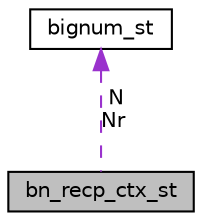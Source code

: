 digraph "bn_recp_ctx_st"
{
 // LATEX_PDF_SIZE
  edge [fontname="Helvetica",fontsize="10",labelfontname="Helvetica",labelfontsize="10"];
  node [fontname="Helvetica",fontsize="10",shape=record];
  Node1 [label="bn_recp_ctx_st",height=0.2,width=0.4,color="black", fillcolor="grey75", style="filled", fontcolor="black",tooltip=" "];
  Node2 -> Node1 [dir="back",color="darkorchid3",fontsize="10",style="dashed",label=" N\nNr" ,fontname="Helvetica"];
  Node2 [label="bignum_st",height=0.2,width=0.4,color="black", fillcolor="white", style="filled",URL="$bn_8h.html#structbignum__st",tooltip=" "];
}
